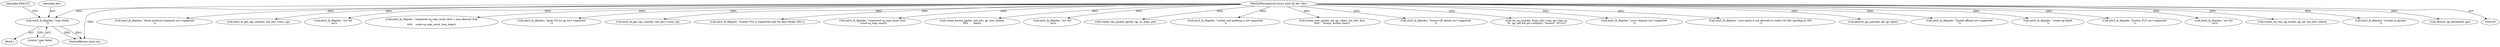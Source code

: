 digraph "0_linux_0625b4ba1a5d4703c7fb01c497bd6c156908af00@pointer" {
"1000409" [label="(Call,mlx5_ib_dbg(dev, \"copy failed\n\"))"];
"1000106" [label="(MethodParameterIn,struct mlx5_ib_dev *dev)"];
"1000210" [label="(Call,mlx5_ib_dbg(dev, \"block multicast loopback isn't supported\n\"))"];
"1000408" [label="(Block,)"];
"1000867" [label="(Call,mlx5_ib_get_cqe_size(dev, init_attr->recv_cq))"];
"1000600" [label="(Call,mlx5_ib_dbg(dev, \"err %d\n\", err))"];
"1000662" [label="(Call,mlx5_ib_dbg(dev, \"requested sq_wqe_count (%d) > max allowed (%d)\n\",\n\t\t\t\t\t    ucmd.sq_wqe_count, max_wqes))"];
"1000409" [label="(Call,mlx5_ib_dbg(dev, \"copy failed\n\"))"];
"1000411" [label="(Literal,\"copy failed\n\")"];
"1000297" [label="(Call,mlx5_ib_dbg(dev, \"ipoib UD lso qp isn't supported\n\"))"];
"1000874" [label="(Call,mlx5_ib_get_cqe_size(dev, init_attr->send_cq))"];
"1000317" [label="(Call,mlx5_ib_dbg(dev, \"Scatter FCS is supported only for Raw Packet QPs\"))"];
"1000106" [label="(MethodParameterIn,struct mlx5_ib_dev *dev)"];
"1000622" [label="(Call,mlx5_ib_dbg(dev, \"requested sq_wqe_count (%d)\n\", ucmd.sq_wqe_count))"];
"1000710" [label="(Call,create_kernel_qp(dev, init_attr, qp, &in, &inlen,\n\t\t\t\t\t       base))"];
"1000702" [label="(Call,mlx5_ib_dbg(dev, \"err %d\n\", err))"];
"1001295" [label="(Call,create_raw_packet_qp(dev, qp, in, inlen, pd))"];
"1001223" [label="(Call,mlx5_ib_dbg(dev, \"scatter end padding is not supported\n\"))"];
"1000687" [label="(Call,create_user_qp(dev, pd, qp, udata, init_attr, &in,\n\t\t\t\t\t     &resp, &inlen, base))"];
"1000414" [label="(Identifier,EFAULT)"];
"1000515" [label="(Call,mlx5_ib_dbg(dev, \"Source QP option isn't supported\n\"))"];
"1000578" [label="(Call,set_rq_size(dev, &init_attr->cap, qp->has_rq,\n\t\t\t  qp, (pd && pd->uobject) ? &ucmd : NULL))"];
"1000240" [label="(Call,mlx5_ib_dbg(dev, \"cross-channel isn't supported\n\"))"];
"1001428" [label="(MethodReturn,static int)"];
"1000679" [label="(Call,mlx5_ib_dbg(dev, \"user-space is not allowed to create UD QPs spoofing as QP1\n\"))"];
"1001408" [label="(Call,destroy_qp_user(dev, pd, qp, base))"];
"1000475" [label="(Call,mlx5_ib_dbg(dev, \"Tunnel offload isn't supported\n\"))"];
"1001318" [label="(Call,mlx5_ib_dbg(dev, \"create qp failed\n\"))"];
"1000338" [label="(Call,mlx5_ib_dbg(dev, \"Scatter FCS isn't supported\n\"))"];
"1000721" [label="(Call,mlx5_ib_dbg(dev, \"err %d\n\", err))"];
"1000189" [label="(Call,create_rss_raw_qp_tir(dev, qp, pd, init_attr, udata))"];
"1000649" [label="(Call,mlx5_ib_dbg(dev, \"invalid rq params\n\"))"];
"1000410" [label="(Identifier,dev)"];
"1001420" [label="(Call,destroy_qp_kernel(dev, qp))"];
"1000409" -> "1000408"  [label="AST: "];
"1000409" -> "1000411"  [label="CFG: "];
"1000410" -> "1000409"  [label="AST: "];
"1000411" -> "1000409"  [label="AST: "];
"1000414" -> "1000409"  [label="CFG: "];
"1000409" -> "1001428"  [label="DDG: "];
"1000409" -> "1001428"  [label="DDG: "];
"1000106" -> "1000409"  [label="DDG: "];
"1000106" -> "1000105"  [label="AST: "];
"1000106" -> "1001428"  [label="DDG: "];
"1000106" -> "1000189"  [label="DDG: "];
"1000106" -> "1000210"  [label="DDG: "];
"1000106" -> "1000240"  [label="DDG: "];
"1000106" -> "1000297"  [label="DDG: "];
"1000106" -> "1000317"  [label="DDG: "];
"1000106" -> "1000338"  [label="DDG: "];
"1000106" -> "1000475"  [label="DDG: "];
"1000106" -> "1000515"  [label="DDG: "];
"1000106" -> "1000578"  [label="DDG: "];
"1000106" -> "1000600"  [label="DDG: "];
"1000106" -> "1000622"  [label="DDG: "];
"1000106" -> "1000649"  [label="DDG: "];
"1000106" -> "1000662"  [label="DDG: "];
"1000106" -> "1000679"  [label="DDG: "];
"1000106" -> "1000687"  [label="DDG: "];
"1000106" -> "1000702"  [label="DDG: "];
"1000106" -> "1000710"  [label="DDG: "];
"1000106" -> "1000721"  [label="DDG: "];
"1000106" -> "1000867"  [label="DDG: "];
"1000106" -> "1000874"  [label="DDG: "];
"1000106" -> "1001223"  [label="DDG: "];
"1000106" -> "1001295"  [label="DDG: "];
"1000106" -> "1001318"  [label="DDG: "];
"1000106" -> "1001408"  [label="DDG: "];
"1000106" -> "1001420"  [label="DDG: "];
}
